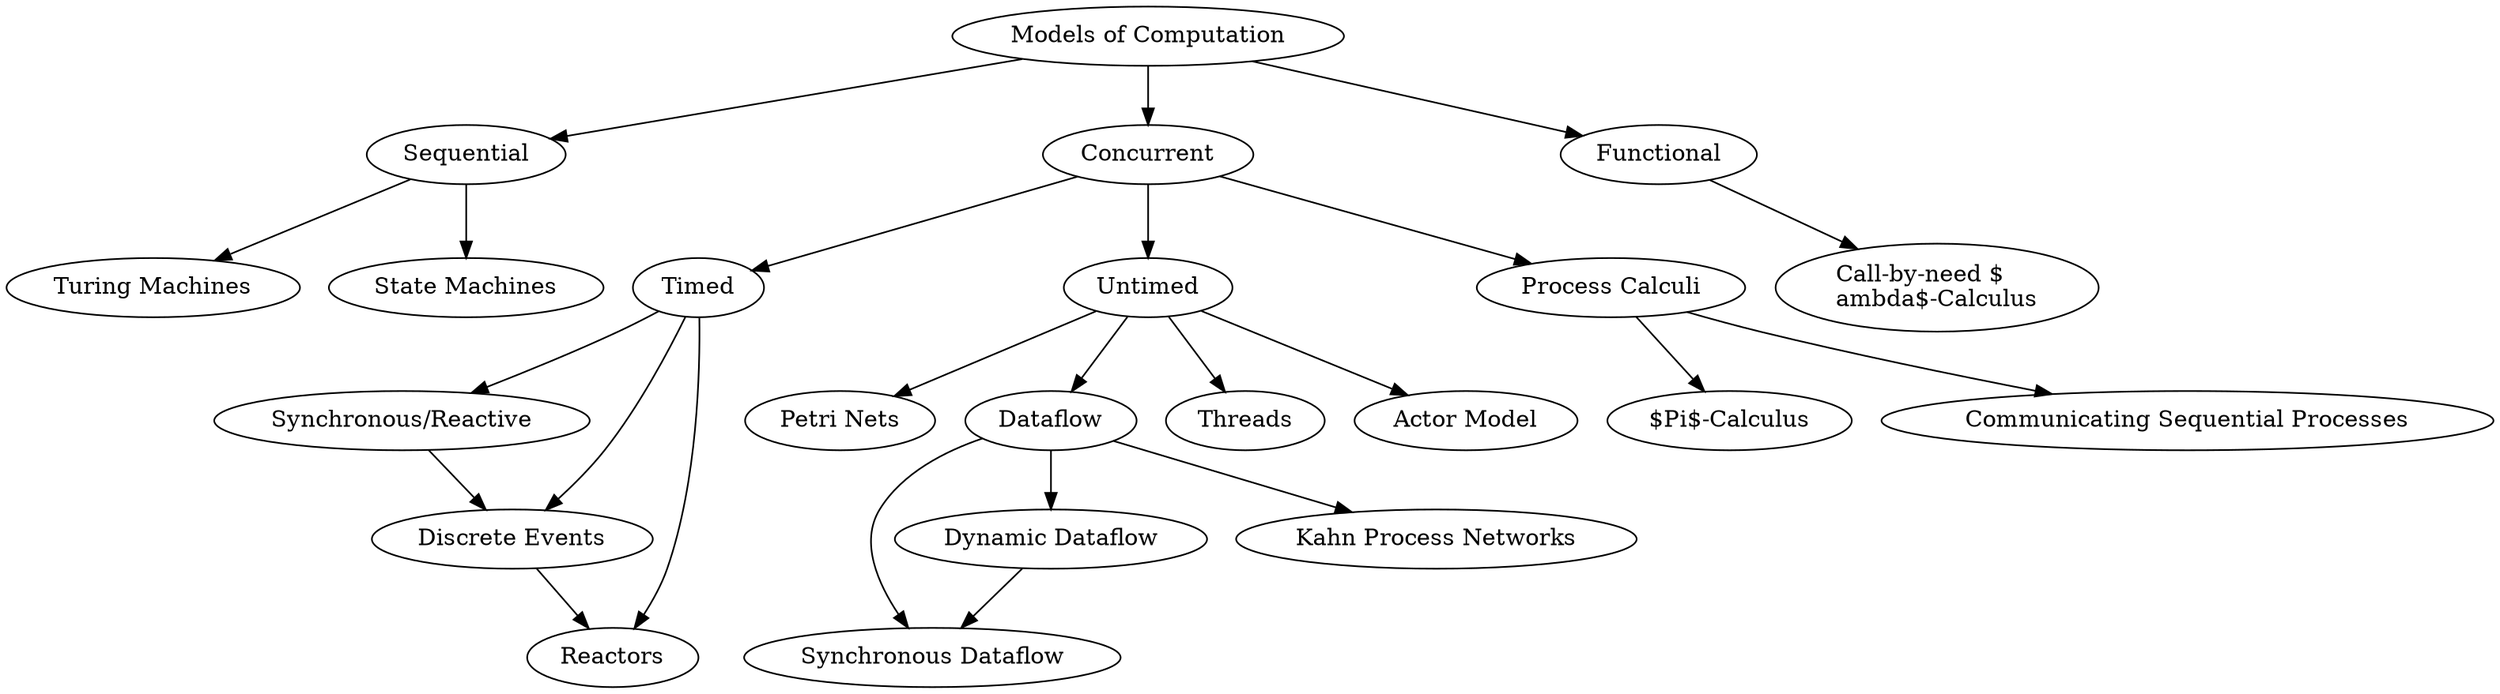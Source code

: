 digraph G {
       root [label = "Models of Computation"];
       seq [ label = "Sequential"];
       concurrent [ label = "Concurrent"];
       t [ label = "Timed"];
       ut [ label = "Untimed"];
       f [ label = "Functional"];
       l [ label = "Call-by-need $\lambda$-Calculus"];
       touring [ label = "Turing Machines"];
       sm [ label = "State Machines"];
       pc [ label = "Process Calculi"];
       pic [ label = "$\Pi$-Calculus"];
       csp [ label = "Communicating Sequential Processes"];
       petri [ label = "Petri Nets"]; 
       df [ label = "Dataflow"]; 
       threads [ label = "Threads"]; 
       actors [ label = "Actor Model"]; 
       sdf [ label = "Synchronous Dataflow"]; 
       ddf [ label = "Dynamic Dataflow"];
       kpn [ label = "Kahn Process Networks"];
       sr [ label = "Synchronous/Reactive"];
       de [ label = "Discrete Events"];
       reactors [ label = "Reactors"];

       root -> f;
       root -> seq;
       root -> concurrent;
       f -> l;
       seq -> touring;
       seq -> sm;
       concurrent -> t;
       concurrent -> ut;
       concurrent -> pc;
       pc -> pic;
       pc -> csp;
       ut -> petri;
       ut -> df;
       ut -> threads;
       ut -> actors;
       df -> kpn;
       df -> sdf;
       df -> ddf;
       ddf -> sdf;
       #actors ->[style = 'dashed'] reactors;
       t -> de;
       t -> reactors;
       t -> sr;
       sr -> de;
       de -> reactors;
}